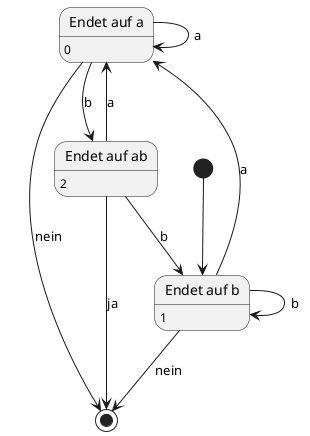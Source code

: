 @startuml
state "Endet auf a" as SA
state "Endet auf b" as SB
state "Endet auf ab" as SAB

SA: 0
SB: 1
SAB: 2

[*] --> SB

SA --> SA : a
SA --> SAB : b
SA --> [*] : nein

SB --> SA : a
SB --> SB : b
SB --> [*] : nein

SAB --> SA : a
SAB --> SB : b
SAB --> [*] : ja
@enduml
